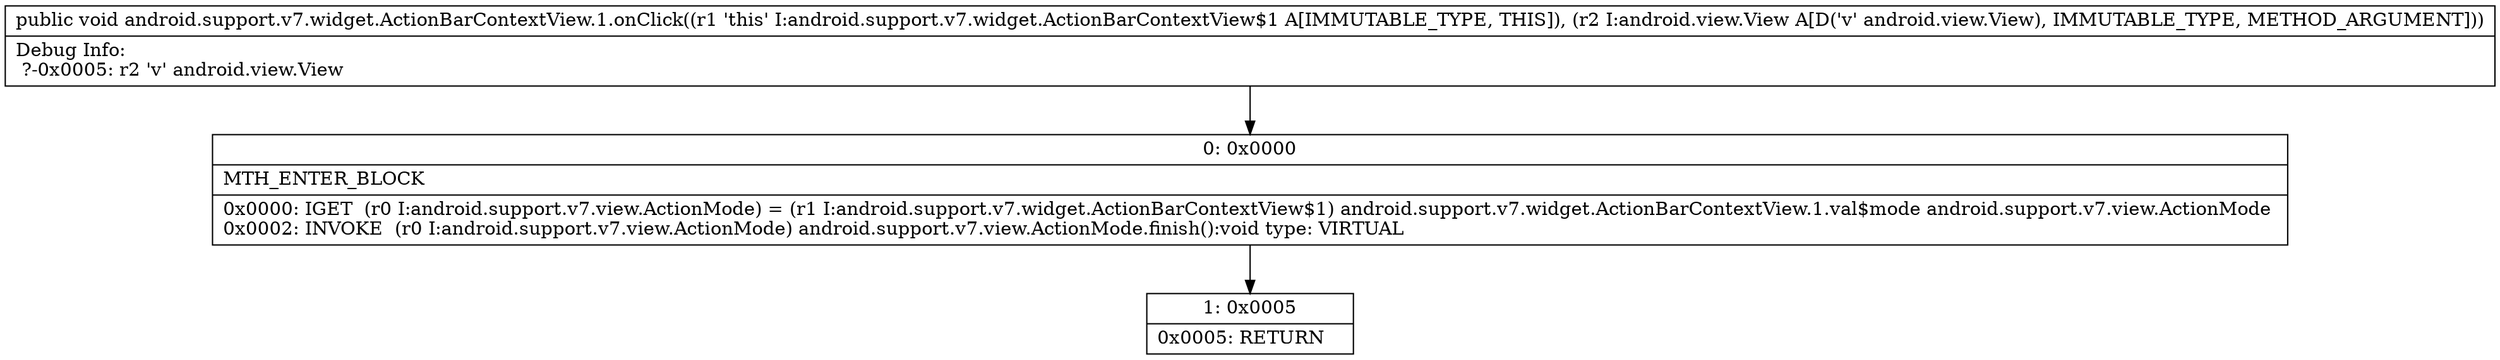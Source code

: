 digraph "CFG forandroid.support.v7.widget.ActionBarContextView.1.onClick(Landroid\/view\/View;)V" {
Node_0 [shape=record,label="{0\:\ 0x0000|MTH_ENTER_BLOCK\l|0x0000: IGET  (r0 I:android.support.v7.view.ActionMode) = (r1 I:android.support.v7.widget.ActionBarContextView$1) android.support.v7.widget.ActionBarContextView.1.val$mode android.support.v7.view.ActionMode \l0x0002: INVOKE  (r0 I:android.support.v7.view.ActionMode) android.support.v7.view.ActionMode.finish():void type: VIRTUAL \l}"];
Node_1 [shape=record,label="{1\:\ 0x0005|0x0005: RETURN   \l}"];
MethodNode[shape=record,label="{public void android.support.v7.widget.ActionBarContextView.1.onClick((r1 'this' I:android.support.v7.widget.ActionBarContextView$1 A[IMMUTABLE_TYPE, THIS]), (r2 I:android.view.View A[D('v' android.view.View), IMMUTABLE_TYPE, METHOD_ARGUMENT]))  | Debug Info:\l  ?\-0x0005: r2 'v' android.view.View\l}"];
MethodNode -> Node_0;
Node_0 -> Node_1;
}

